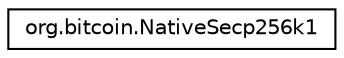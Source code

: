 digraph "Graphical Class Hierarchy"
{
 // LATEX_PDF_SIZE
  edge [fontname="Helvetica",fontsize="10",labelfontname="Helvetica",labelfontsize="10"];
  node [fontname="Helvetica",fontsize="10",shape=record];
  rankdir="LR";
  Node0 [label="org.bitcoin.NativeSecp256k1",height=0.2,width=0.4,color="black", fillcolor="white", style="filled",URL="$classorg_1_1bitcoin_1_1_native_secp256k1.html",tooltip=" "];
}
